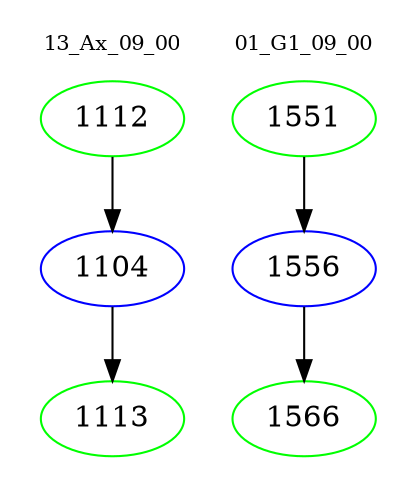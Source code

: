 digraph{
subgraph cluster_0 {
color = white
label = "13_Ax_09_00";
fontsize=10;
T0_1112 [label="1112", color="green"]
T0_1112 -> T0_1104 [color="black"]
T0_1104 [label="1104", color="blue"]
T0_1104 -> T0_1113 [color="black"]
T0_1113 [label="1113", color="green"]
}
subgraph cluster_1 {
color = white
label = "01_G1_09_00";
fontsize=10;
T1_1551 [label="1551", color="green"]
T1_1551 -> T1_1556 [color="black"]
T1_1556 [label="1556", color="blue"]
T1_1556 -> T1_1566 [color="black"]
T1_1566 [label="1566", color="green"]
}
}
